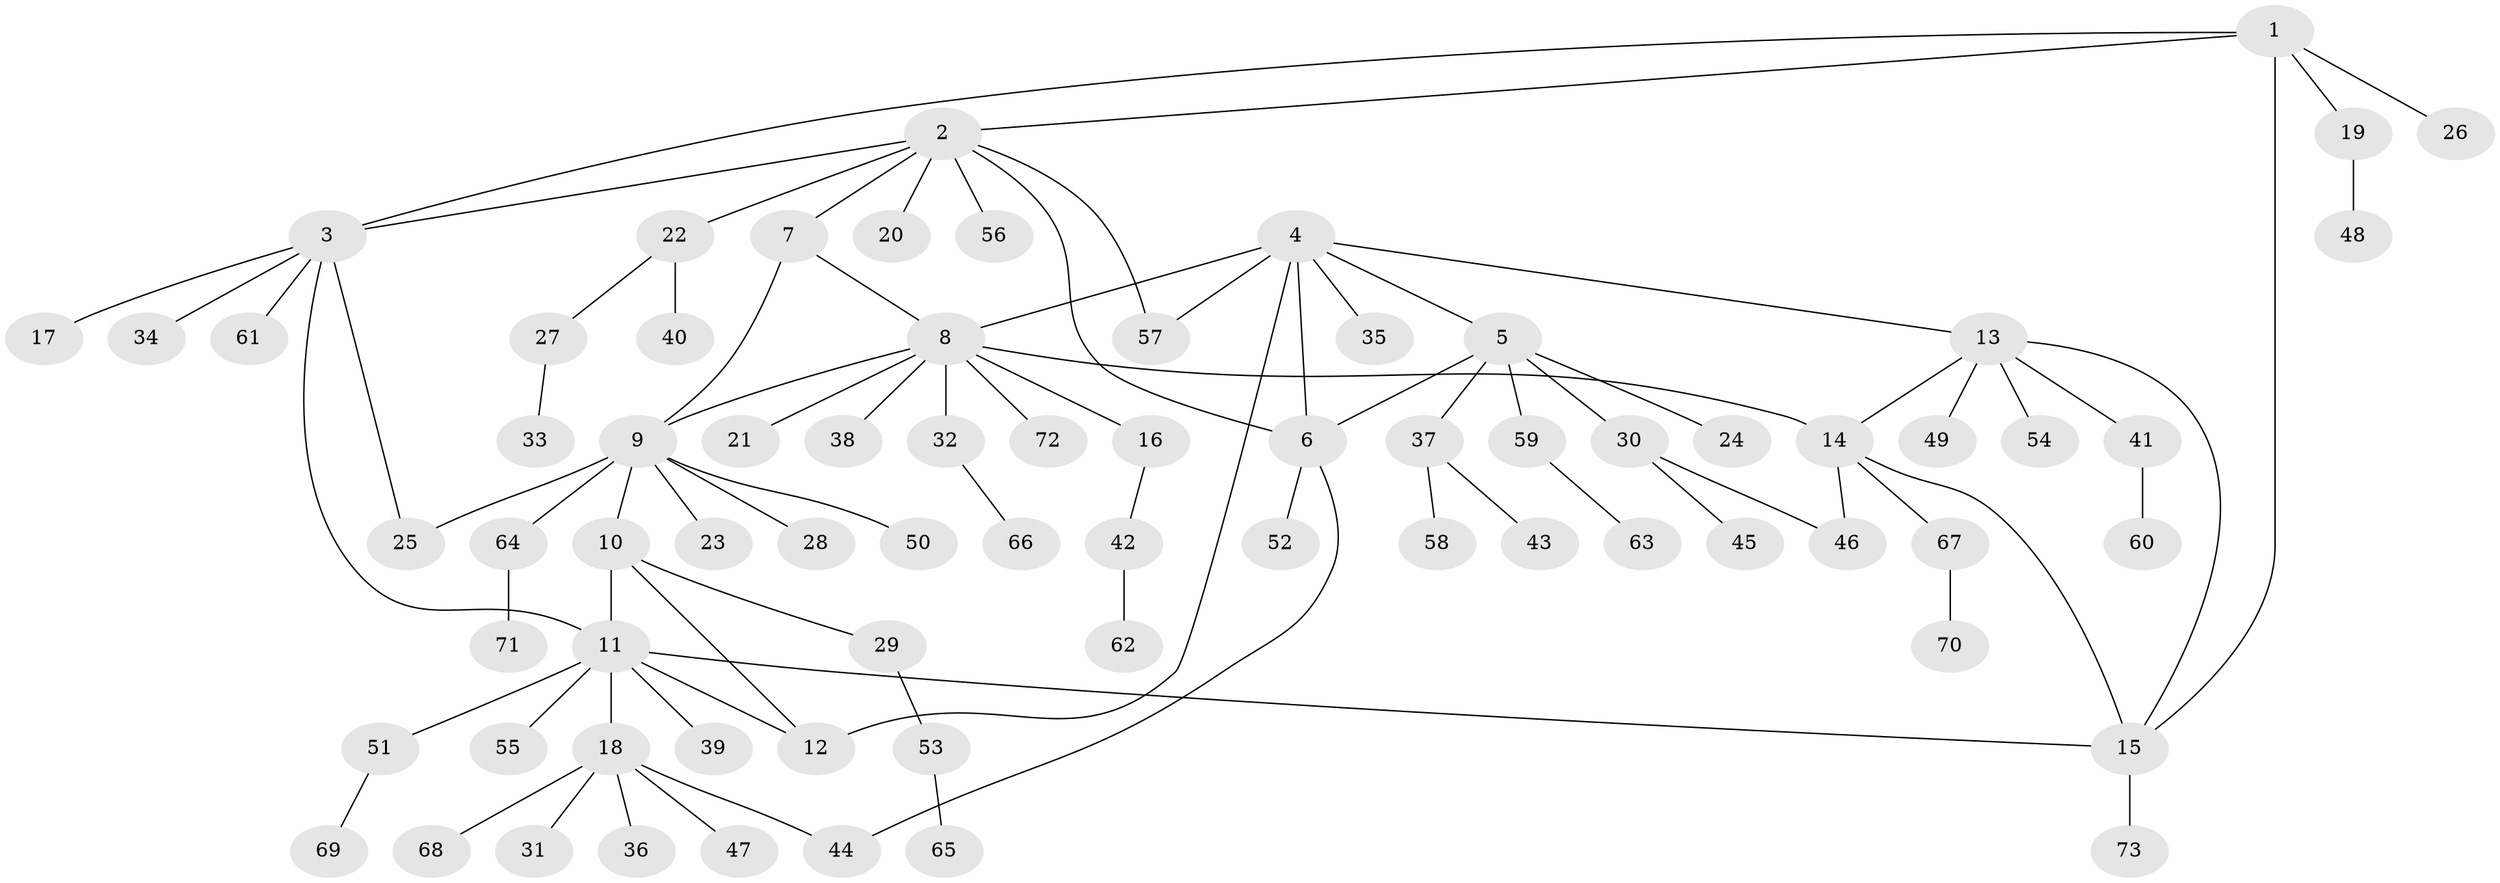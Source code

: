 // Generated by graph-tools (version 1.1) at 2025/55/03/09/25 04:55:37]
// undirected, 73 vertices, 87 edges
graph export_dot {
graph [start="1"]
  node [color=gray90,style=filled];
  1;
  2;
  3;
  4;
  5;
  6;
  7;
  8;
  9;
  10;
  11;
  12;
  13;
  14;
  15;
  16;
  17;
  18;
  19;
  20;
  21;
  22;
  23;
  24;
  25;
  26;
  27;
  28;
  29;
  30;
  31;
  32;
  33;
  34;
  35;
  36;
  37;
  38;
  39;
  40;
  41;
  42;
  43;
  44;
  45;
  46;
  47;
  48;
  49;
  50;
  51;
  52;
  53;
  54;
  55;
  56;
  57;
  58;
  59;
  60;
  61;
  62;
  63;
  64;
  65;
  66;
  67;
  68;
  69;
  70;
  71;
  72;
  73;
  1 -- 2;
  1 -- 3;
  1 -- 15;
  1 -- 19;
  1 -- 26;
  2 -- 3;
  2 -- 6;
  2 -- 7;
  2 -- 20;
  2 -- 22;
  2 -- 56;
  2 -- 57;
  3 -- 11;
  3 -- 17;
  3 -- 25;
  3 -- 34;
  3 -- 61;
  4 -- 5;
  4 -- 6;
  4 -- 8;
  4 -- 12;
  4 -- 13;
  4 -- 35;
  4 -- 57;
  5 -- 6;
  5 -- 24;
  5 -- 30;
  5 -- 37;
  5 -- 59;
  6 -- 44;
  6 -- 52;
  7 -- 8;
  7 -- 9;
  8 -- 9;
  8 -- 14;
  8 -- 16;
  8 -- 21;
  8 -- 32;
  8 -- 38;
  8 -- 72;
  9 -- 10;
  9 -- 23;
  9 -- 25;
  9 -- 28;
  9 -- 50;
  9 -- 64;
  10 -- 11;
  10 -- 12;
  10 -- 29;
  11 -- 12;
  11 -- 15;
  11 -- 18;
  11 -- 39;
  11 -- 51;
  11 -- 55;
  13 -- 14;
  13 -- 15;
  13 -- 41;
  13 -- 49;
  13 -- 54;
  14 -- 15;
  14 -- 46;
  14 -- 67;
  15 -- 73;
  16 -- 42;
  18 -- 31;
  18 -- 36;
  18 -- 44;
  18 -- 47;
  18 -- 68;
  19 -- 48;
  22 -- 27;
  22 -- 40;
  27 -- 33;
  29 -- 53;
  30 -- 45;
  30 -- 46;
  32 -- 66;
  37 -- 43;
  37 -- 58;
  41 -- 60;
  42 -- 62;
  51 -- 69;
  53 -- 65;
  59 -- 63;
  64 -- 71;
  67 -- 70;
}
